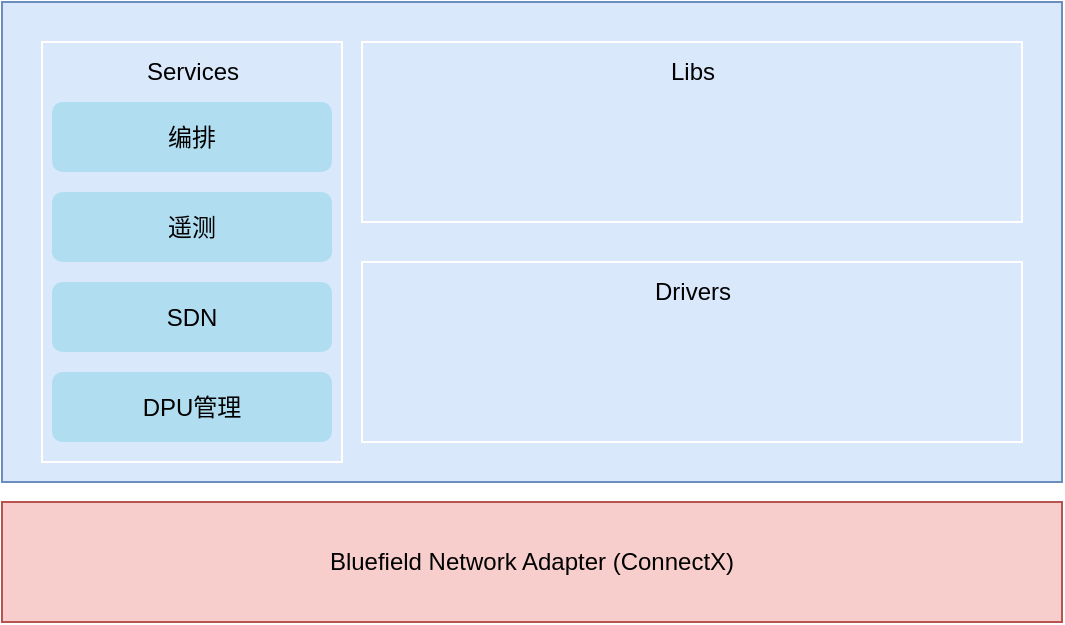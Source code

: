 <mxfile version="21.6.9" type="github">
  <diagram name="第 1 页" id="g7cE3GzgcsRKpcmrCLL8">
    <mxGraphModel dx="780" dy="462" grid="1" gridSize="10" guides="1" tooltips="1" connect="1" arrows="1" fold="1" page="1" pageScale="1" pageWidth="827" pageHeight="1169" math="0" shadow="0">
      <root>
        <mxCell id="0" />
        <mxCell id="1" parent="0" />
        <mxCell id="mwlcz3aquAu8vo3rrySw-1" value="Bluefield Network Adapter (ConnectX)" style="rounded=0;whiteSpace=wrap;html=1;fillColor=#f8cecc;strokeColor=#b85450;" vertex="1" parent="1">
          <mxGeometry x="110" y="570" width="530" height="60" as="geometry" />
        </mxCell>
        <mxCell id="mwlcz3aquAu8vo3rrySw-2" value="" style="rounded=0;whiteSpace=wrap;html=1;fillColor=#dae8fc;strokeColor=#6c8ebf;" vertex="1" parent="1">
          <mxGeometry x="110" y="320" width="530" height="240" as="geometry" />
        </mxCell>
        <mxCell id="mwlcz3aquAu8vo3rrySw-3" value="" style="rounded=0;whiteSpace=wrap;html=1;fillColor=none;strokeColor=#ffffff;" vertex="1" parent="1">
          <mxGeometry x="130" y="340" width="150" height="210" as="geometry" />
        </mxCell>
        <mxCell id="mwlcz3aquAu8vo3rrySw-4" value="" style="rounded=0;whiteSpace=wrap;html=1;fillColor=none;strokeColor=#ffffff;" vertex="1" parent="1">
          <mxGeometry x="290" y="450" width="330" height="90" as="geometry" />
        </mxCell>
        <mxCell id="mwlcz3aquAu8vo3rrySw-5" value="" style="rounded=0;whiteSpace=wrap;html=1;fillColor=none;strokeColor=#ffffff;" vertex="1" parent="1">
          <mxGeometry x="290" y="340" width="330" height="90" as="geometry" />
        </mxCell>
        <mxCell id="mwlcz3aquAu8vo3rrySw-6" value="Services" style="text;html=1;align=center;verticalAlign=middle;resizable=0;points=[];autosize=1;strokeColor=none;fillColor=none;" vertex="1" parent="1">
          <mxGeometry x="170" y="340" width="70" height="30" as="geometry" />
        </mxCell>
        <mxCell id="mwlcz3aquAu8vo3rrySw-7" value="Drivers" style="text;html=1;align=center;verticalAlign=middle;resizable=0;points=[];autosize=1;strokeColor=none;fillColor=none;" vertex="1" parent="1">
          <mxGeometry x="425" y="450" width="60" height="30" as="geometry" />
        </mxCell>
        <mxCell id="mwlcz3aquAu8vo3rrySw-8" value="Libs" style="text;html=1;align=center;verticalAlign=middle;resizable=0;points=[];autosize=1;strokeColor=none;fillColor=none;" vertex="1" parent="1">
          <mxGeometry x="430" y="340" width="50" height="30" as="geometry" />
        </mxCell>
        <mxCell id="mwlcz3aquAu8vo3rrySw-11" value="编排" style="rounded=1;whiteSpace=wrap;html=1;fillColor=#b1ddf0;strokeColor=none;" vertex="1" parent="1">
          <mxGeometry x="135" y="370" width="140" height="35" as="geometry" />
        </mxCell>
        <mxCell id="mwlcz3aquAu8vo3rrySw-12" value="遥测" style="rounded=1;whiteSpace=wrap;html=1;fillColor=#b1ddf0;strokeColor=none;" vertex="1" parent="1">
          <mxGeometry x="135" y="415" width="140" height="35" as="geometry" />
        </mxCell>
        <mxCell id="mwlcz3aquAu8vo3rrySw-13" value="SDN" style="rounded=1;whiteSpace=wrap;html=1;fillColor=#b1ddf0;strokeColor=none;" vertex="1" parent="1">
          <mxGeometry x="135" y="460" width="140" height="35" as="geometry" />
        </mxCell>
        <mxCell id="mwlcz3aquAu8vo3rrySw-14" value="DPU管理" style="rounded=1;whiteSpace=wrap;html=1;fillColor=#b1ddf0;strokeColor=none;" vertex="1" parent="1">
          <mxGeometry x="135" y="505" width="140" height="35" as="geometry" />
        </mxCell>
      </root>
    </mxGraphModel>
  </diagram>
</mxfile>
